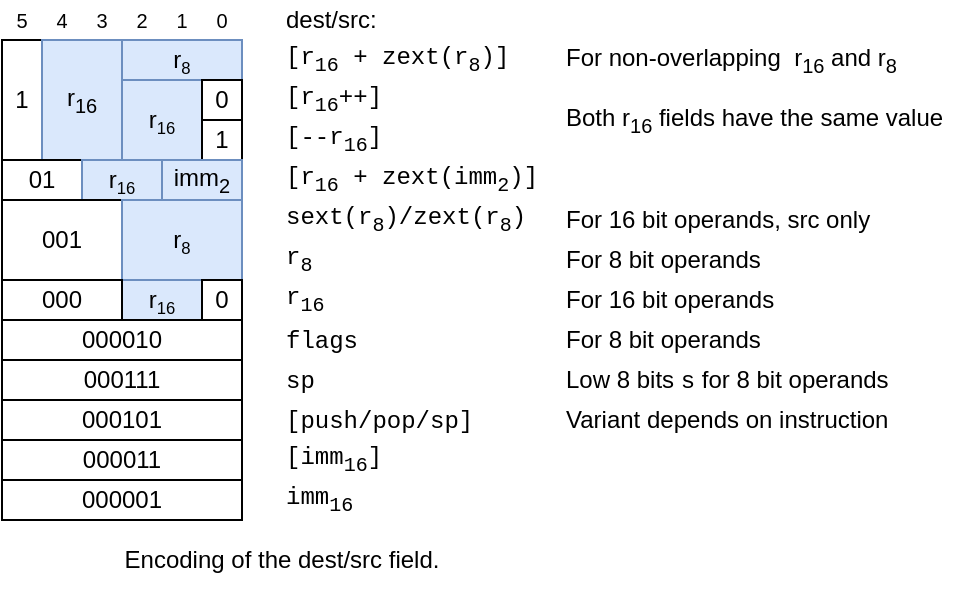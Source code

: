 <mxfile version="24.4.13" type="device">
  <diagram name="Page-1" id="8t9VR4DYHycpJsPRwd7p">
    <mxGraphModel dx="711" dy="638" grid="1" gridSize="10" guides="1" tooltips="1" connect="1" arrows="1" fold="1" page="1" pageScale="1" pageWidth="827" pageHeight="1169" math="0" shadow="0">
      <root>
        <mxCell id="0" />
        <mxCell id="1" parent="0" />
        <mxCell id="bUVeGB_KQTC8PTgQv7-W-1" value="1" style="rounded=0;whiteSpace=wrap;html=1;" vertex="1" parent="1">
          <mxGeometry x="80" y="340" width="20" height="60" as="geometry" />
        </mxCell>
        <mxCell id="bUVeGB_KQTC8PTgQv7-W-2" value="&lt;font style=&quot;font-size: 10px;&quot;&gt;5&lt;/font&gt;" style="text;html=1;align=center;verticalAlign=middle;whiteSpace=wrap;rounded=0;" vertex="1" parent="1">
          <mxGeometry x="80" y="320" width="20" height="20" as="geometry" />
        </mxCell>
        <mxCell id="bUVeGB_KQTC8PTgQv7-W-3" value="&lt;font style=&quot;font-size: 10px;&quot;&gt;4&lt;/font&gt;" style="text;html=1;align=center;verticalAlign=middle;whiteSpace=wrap;rounded=0;" vertex="1" parent="1">
          <mxGeometry x="100" y="320" width="20" height="20" as="geometry" />
        </mxCell>
        <mxCell id="bUVeGB_KQTC8PTgQv7-W-4" value="&lt;font style=&quot;font-size: 10px;&quot;&gt;3&lt;/font&gt;" style="text;html=1;align=center;verticalAlign=middle;whiteSpace=wrap;rounded=0;" vertex="1" parent="1">
          <mxGeometry x="120" y="320" width="20" height="20" as="geometry" />
        </mxCell>
        <mxCell id="bUVeGB_KQTC8PTgQv7-W-5" value="&lt;font style=&quot;font-size: 10px;&quot;&gt;2&lt;/font&gt;" style="text;html=1;align=center;verticalAlign=middle;whiteSpace=wrap;rounded=0;" vertex="1" parent="1">
          <mxGeometry x="140" y="320" width="20" height="20" as="geometry" />
        </mxCell>
        <mxCell id="bUVeGB_KQTC8PTgQv7-W-6" value="&lt;font style=&quot;font-size: 10px;&quot;&gt;1&lt;/font&gt;" style="text;html=1;align=center;verticalAlign=middle;whiteSpace=wrap;rounded=0;" vertex="1" parent="1">
          <mxGeometry x="160" y="320" width="20" height="20" as="geometry" />
        </mxCell>
        <mxCell id="bUVeGB_KQTC8PTgQv7-W-7" value="&lt;font style=&quot;font-size: 10px;&quot;&gt;0&lt;/font&gt;" style="text;html=1;align=center;verticalAlign=middle;whiteSpace=wrap;rounded=0;" vertex="1" parent="1">
          <mxGeometry x="180" y="320" width="20" height="20" as="geometry" />
        </mxCell>
        <mxCell id="bUVeGB_KQTC8PTgQv7-W-8" value="r&lt;sub&gt;16&lt;/sub&gt;" style="rounded=0;whiteSpace=wrap;html=1;fillColor=#dae8fc;strokeColor=#6c8ebf;" vertex="1" parent="1">
          <mxGeometry x="100" y="340" width="40" height="60" as="geometry" />
        </mxCell>
        <mxCell id="bUVeGB_KQTC8PTgQv7-W-9" value="r&lt;span style=&quot;font-size: 10px;&quot;&gt;&lt;sub&gt;8&lt;/sub&gt;&lt;/span&gt;" style="rounded=0;whiteSpace=wrap;html=1;fillColor=#dae8fc;strokeColor=#6c8ebf;" vertex="1" parent="1">
          <mxGeometry x="140" y="340" width="60" height="20" as="geometry" />
        </mxCell>
        <mxCell id="bUVeGB_KQTC8PTgQv7-W-10" value="r&lt;span style=&quot;font-size: 10px;&quot;&gt;&lt;sub&gt;16&lt;/sub&gt;&lt;/span&gt;" style="rounded=0;whiteSpace=wrap;html=1;fillColor=#dae8fc;strokeColor=#6c8ebf;" vertex="1" parent="1">
          <mxGeometry x="140" y="360" width="40" height="40" as="geometry" />
        </mxCell>
        <mxCell id="bUVeGB_KQTC8PTgQv7-W-11" value="0" style="rounded=0;whiteSpace=wrap;html=1;" vertex="1" parent="1">
          <mxGeometry x="180" y="360" width="20" height="20" as="geometry" />
        </mxCell>
        <mxCell id="bUVeGB_KQTC8PTgQv7-W-12" value="1" style="rounded=0;whiteSpace=wrap;html=1;" vertex="1" parent="1">
          <mxGeometry x="180" y="380" width="20" height="20" as="geometry" />
        </mxCell>
        <mxCell id="bUVeGB_KQTC8PTgQv7-W-13" value="01" style="rounded=0;whiteSpace=wrap;html=1;" vertex="1" parent="1">
          <mxGeometry x="80" y="400" width="40" height="20" as="geometry" />
        </mxCell>
        <mxCell id="bUVeGB_KQTC8PTgQv7-W-14" value="r&lt;span style=&quot;font-size: 10px;&quot;&gt;&lt;sub&gt;16&lt;/sub&gt;&lt;/span&gt;" style="rounded=0;whiteSpace=wrap;html=1;fillColor=#dae8fc;strokeColor=#6c8ebf;" vertex="1" parent="1">
          <mxGeometry x="120" y="400" width="40" height="20" as="geometry" />
        </mxCell>
        <mxCell id="bUVeGB_KQTC8PTgQv7-W-15" value="imm&lt;sub&gt;2&lt;/sub&gt;" style="rounded=0;whiteSpace=wrap;html=1;fillColor=#dae8fc;strokeColor=#6c8ebf;" vertex="1" parent="1">
          <mxGeometry x="160" y="400" width="40" height="20" as="geometry" />
        </mxCell>
        <mxCell id="bUVeGB_KQTC8PTgQv7-W-16" value="001" style="rounded=0;whiteSpace=wrap;html=1;" vertex="1" parent="1">
          <mxGeometry x="80" y="420" width="60" height="40" as="geometry" />
        </mxCell>
        <mxCell id="bUVeGB_KQTC8PTgQv7-W-17" value="r&lt;span style=&quot;font-size: 10px;&quot;&gt;&lt;sub&gt;8&lt;/sub&gt;&lt;/span&gt;" style="rounded=0;whiteSpace=wrap;html=1;fillColor=#dae8fc;strokeColor=#6c8ebf;" vertex="1" parent="1">
          <mxGeometry x="140" y="420" width="60" height="40" as="geometry" />
        </mxCell>
        <mxCell id="bUVeGB_KQTC8PTgQv7-W-18" value="&lt;font face=&quot;Courier New&quot;&gt;[r&lt;sub&gt;16&lt;/sub&gt; + zext(r&lt;sub&gt;8&lt;/sub&gt;)]&lt;/font&gt;" style="text;html=1;align=left;verticalAlign=middle;whiteSpace=wrap;rounded=0;" vertex="1" parent="1">
          <mxGeometry x="220" y="340" width="120" height="20" as="geometry" />
        </mxCell>
        <mxCell id="bUVeGB_KQTC8PTgQv7-W-19" value="&lt;font face=&quot;Courier New&quot;&gt;[r&lt;sub&gt;16&lt;/sub&gt;++]&lt;/font&gt;" style="text;html=1;align=left;verticalAlign=middle;whiteSpace=wrap;rounded=0;" vertex="1" parent="1">
          <mxGeometry x="220" y="360" width="60" height="20" as="geometry" />
        </mxCell>
        <mxCell id="bUVeGB_KQTC8PTgQv7-W-20" value="&lt;font face=&quot;Courier New&quot;&gt;[--r&lt;sub&gt;16&lt;/sub&gt;]&lt;/font&gt;" style="text;html=1;align=left;verticalAlign=middle;whiteSpace=wrap;rounded=0;" vertex="1" parent="1">
          <mxGeometry x="220" y="380" width="60" height="20" as="geometry" />
        </mxCell>
        <mxCell id="bUVeGB_KQTC8PTgQv7-W-21" value="&lt;font face=&quot;Courier New&quot;&gt;r&lt;sub&gt;8&lt;/sub&gt;&lt;/font&gt;" style="text;html=1;align=left;verticalAlign=middle;whiteSpace=wrap;rounded=0;" vertex="1" parent="1">
          <mxGeometry x="220" y="440" width="30" height="20" as="geometry" />
        </mxCell>
        <mxCell id="bUVeGB_KQTC8PTgQv7-W-22" value="&lt;font face=&quot;Courier New&quot;&gt;[r&lt;sub&gt;16&lt;/sub&gt;&amp;nbsp;+ zext(imm&lt;sub&gt;2&lt;/sub&gt;)]&lt;/font&gt;" style="text;html=1;align=left;verticalAlign=middle;whiteSpace=wrap;rounded=0;" vertex="1" parent="1">
          <mxGeometry x="220" y="400" width="140" height="20" as="geometry" />
        </mxCell>
        <mxCell id="bUVeGB_KQTC8PTgQv7-W-24" value="r&lt;span style=&quot;font-size: 10px;&quot;&gt;&lt;sub&gt;16&lt;/sub&gt;&lt;/span&gt;" style="rounded=0;whiteSpace=wrap;html=1;fillColor=#dae8fc;strokeColor=#6c8ebf;" vertex="1" parent="1">
          <mxGeometry x="140" y="460" width="40" height="20" as="geometry" />
        </mxCell>
        <mxCell id="bUVeGB_KQTC8PTgQv7-W-25" value="0" style="rounded=0;whiteSpace=wrap;html=1;" vertex="1" parent="1">
          <mxGeometry x="180" y="460" width="20" height="20" as="geometry" />
        </mxCell>
        <mxCell id="bUVeGB_KQTC8PTgQv7-W-26" value="&lt;font face=&quot;Courier New&quot;&gt;r&lt;sub&gt;16&lt;/sub&gt;&lt;/font&gt;" style="text;html=1;align=left;verticalAlign=middle;whiteSpace=wrap;rounded=0;" vertex="1" parent="1">
          <mxGeometry x="220" y="460" width="60" height="20" as="geometry" />
        </mxCell>
        <mxCell id="bUVeGB_KQTC8PTgQv7-W-28" value="000111" style="rounded=0;whiteSpace=wrap;html=1;" vertex="1" parent="1">
          <mxGeometry x="80" y="500" width="120" height="20" as="geometry" />
        </mxCell>
        <mxCell id="bUVeGB_KQTC8PTgQv7-W-29" value="000101" style="rounded=0;whiteSpace=wrap;html=1;" vertex="1" parent="1">
          <mxGeometry x="80" y="520" width="120" height="20" as="geometry" />
        </mxCell>
        <mxCell id="bUVeGB_KQTC8PTgQv7-W-30" value="000011" style="rounded=0;whiteSpace=wrap;html=1;" vertex="1" parent="1">
          <mxGeometry x="80" y="540" width="120" height="20" as="geometry" />
        </mxCell>
        <mxCell id="bUVeGB_KQTC8PTgQv7-W-31" value="000001" style="rounded=0;whiteSpace=wrap;html=1;" vertex="1" parent="1">
          <mxGeometry x="80" y="560" width="120" height="20" as="geometry" />
        </mxCell>
        <mxCell id="bUVeGB_KQTC8PTgQv7-W-32" value="&lt;font face=&quot;Courier New&quot;&gt;sp&lt;/font&gt;" style="text;html=1;align=left;verticalAlign=middle;whiteSpace=wrap;rounded=0;" vertex="1" parent="1">
          <mxGeometry x="220" y="500" width="50" height="20" as="geometry" />
        </mxCell>
        <mxCell id="bUVeGB_KQTC8PTgQv7-W-33" value="&lt;font face=&quot;Courier New&quot;&gt;[push/pop/sp]&lt;/font&gt;" style="text;html=1;align=left;verticalAlign=middle;whiteSpace=wrap;rounded=0;" vertex="1" parent="1">
          <mxGeometry x="220" y="520" width="150" height="20" as="geometry" />
        </mxCell>
        <mxCell id="bUVeGB_KQTC8PTgQv7-W-34" value="&lt;span style=&quot;font-family: &amp;quot;Courier New&amp;quot;;&quot;&gt;[imm&lt;/span&gt;&lt;sub style=&quot;font-family: &amp;quot;Courier New&amp;quot;;&quot;&gt;16&lt;/sub&gt;&lt;span style=&quot;font-family: &amp;quot;Courier New&amp;quot;;&quot;&gt;]&lt;/span&gt;" style="text;html=1;align=left;verticalAlign=middle;whiteSpace=wrap;rounded=0;" vertex="1" parent="1">
          <mxGeometry x="220" y="540" width="150" height="20" as="geometry" />
        </mxCell>
        <mxCell id="bUVeGB_KQTC8PTgQv7-W-35" value="&lt;span style=&quot;font-family: &amp;quot;Courier New&amp;quot;;&quot;&gt;imm&lt;/span&gt;&lt;sub style=&quot;font-family: &amp;quot;Courier New&amp;quot;;&quot;&gt;16&lt;/sub&gt;" style="text;html=1;align=left;verticalAlign=middle;whiteSpace=wrap;rounded=0;" vertex="1" parent="1">
          <mxGeometry x="220" y="560" width="150" height="20" as="geometry" />
        </mxCell>
        <mxCell id="bUVeGB_KQTC8PTgQv7-W-36" value="Encoding of the dest/src field." style="text;html=1;align=center;verticalAlign=middle;whiteSpace=wrap;rounded=0;" vertex="1" parent="1">
          <mxGeometry x="80" y="585" width="280" height="30" as="geometry" />
        </mxCell>
        <mxCell id="bUVeGB_KQTC8PTgQv7-W-37" value="000010" style="rounded=0;whiteSpace=wrap;html=1;" vertex="1" parent="1">
          <mxGeometry x="80" y="480" width="120" height="20" as="geometry" />
        </mxCell>
        <mxCell id="bUVeGB_KQTC8PTgQv7-W-38" value="&lt;font face=&quot;Courier New&quot;&gt;flags&lt;/font&gt;" style="text;html=1;align=left;verticalAlign=middle;whiteSpace=wrap;rounded=0;" vertex="1" parent="1">
          <mxGeometry x="220" y="480" width="60" height="20" as="geometry" />
        </mxCell>
        <mxCell id="bUVeGB_KQTC8PTgQv7-W-39" value="dest/src:" style="text;html=1;align=left;verticalAlign=middle;whiteSpace=wrap;rounded=0;" vertex="1" parent="1">
          <mxGeometry x="220" y="320" width="80" height="20" as="geometry" />
        </mxCell>
        <mxCell id="bUVeGB_KQTC8PTgQv7-W-41" value="&lt;font face=&quot;Helvetica&quot;&gt;For non-overlapping&amp;nbsp; r&lt;sub style=&quot;&quot;&gt;16&lt;/sub&gt; and&amp;nbsp;r&lt;sub style=&quot;&quot;&gt;8&lt;/sub&gt;&lt;/font&gt;" style="text;html=1;align=left;verticalAlign=middle;whiteSpace=wrap;rounded=0;" vertex="1" parent="1">
          <mxGeometry x="360" y="340" width="170" height="20" as="geometry" />
        </mxCell>
        <mxCell id="bUVeGB_KQTC8PTgQv7-W-42" value="Both r&lt;sub&gt;16&lt;/sub&gt; fields have the same value" style="text;html=1;align=left;verticalAlign=middle;whiteSpace=wrap;rounded=0;" vertex="1" parent="1">
          <mxGeometry x="360" y="370" width="200" height="20" as="geometry" />
        </mxCell>
        <mxCell id="bUVeGB_KQTC8PTgQv7-W-43" value="&lt;font face=&quot;Courier New&quot;&gt;sext(r&lt;sub&gt;8&lt;/sub&gt;)/zext(r&lt;sub&gt;8&lt;/sub&gt;)&lt;/font&gt;" style="text;html=1;align=left;verticalAlign=middle;whiteSpace=wrap;rounded=0;" vertex="1" parent="1">
          <mxGeometry x="220" y="420" width="130" height="20" as="geometry" />
        </mxCell>
        <mxCell id="bUVeGB_KQTC8PTgQv7-W-44" value="For 16 bit operands, src only" style="text;html=1;align=left;verticalAlign=middle;whiteSpace=wrap;rounded=0;" vertex="1" parent="1">
          <mxGeometry x="360" y="420" width="160" height="20" as="geometry" />
        </mxCell>
        <mxCell id="bUVeGB_KQTC8PTgQv7-W-45" value="For 8 bit operands" style="text;html=1;align=left;verticalAlign=middle;whiteSpace=wrap;rounded=0;" vertex="1" parent="1">
          <mxGeometry x="360" y="440" width="120" height="20" as="geometry" />
        </mxCell>
        <mxCell id="bUVeGB_KQTC8PTgQv7-W-46" value="For 16 bit operands" style="text;html=1;align=left;verticalAlign=middle;whiteSpace=wrap;rounded=0;" vertex="1" parent="1">
          <mxGeometry x="360" y="460" width="120" height="20" as="geometry" />
        </mxCell>
        <mxCell id="bUVeGB_KQTC8PTgQv7-W-47" value="For 8 bit operands" style="text;html=1;align=left;verticalAlign=middle;whiteSpace=wrap;rounded=0;" vertex="1" parent="1">
          <mxGeometry x="360" y="480" width="120" height="20" as="geometry" />
        </mxCell>
        <mxCell id="bUVeGB_KQTC8PTgQv7-W-48" value="Low 8 bits &lt;font face=&quot;Courier New&quot;&gt;s&lt;/font&gt; for 8 bit operands" style="text;html=1;align=left;verticalAlign=middle;whiteSpace=wrap;rounded=0;" vertex="1" parent="1">
          <mxGeometry x="360" y="500" width="170" height="20" as="geometry" />
        </mxCell>
        <mxCell id="bUVeGB_KQTC8PTgQv7-W-49" value="Variant depends on instruction" style="text;html=1;align=left;verticalAlign=middle;whiteSpace=wrap;rounded=0;" vertex="1" parent="1">
          <mxGeometry x="360" y="520" width="170" height="20" as="geometry" />
        </mxCell>
        <mxCell id="bUVeGB_KQTC8PTgQv7-W-50" value="000" style="rounded=0;whiteSpace=wrap;html=1;" vertex="1" parent="1">
          <mxGeometry x="80" y="460" width="60" height="20" as="geometry" />
        </mxCell>
      </root>
    </mxGraphModel>
  </diagram>
</mxfile>
